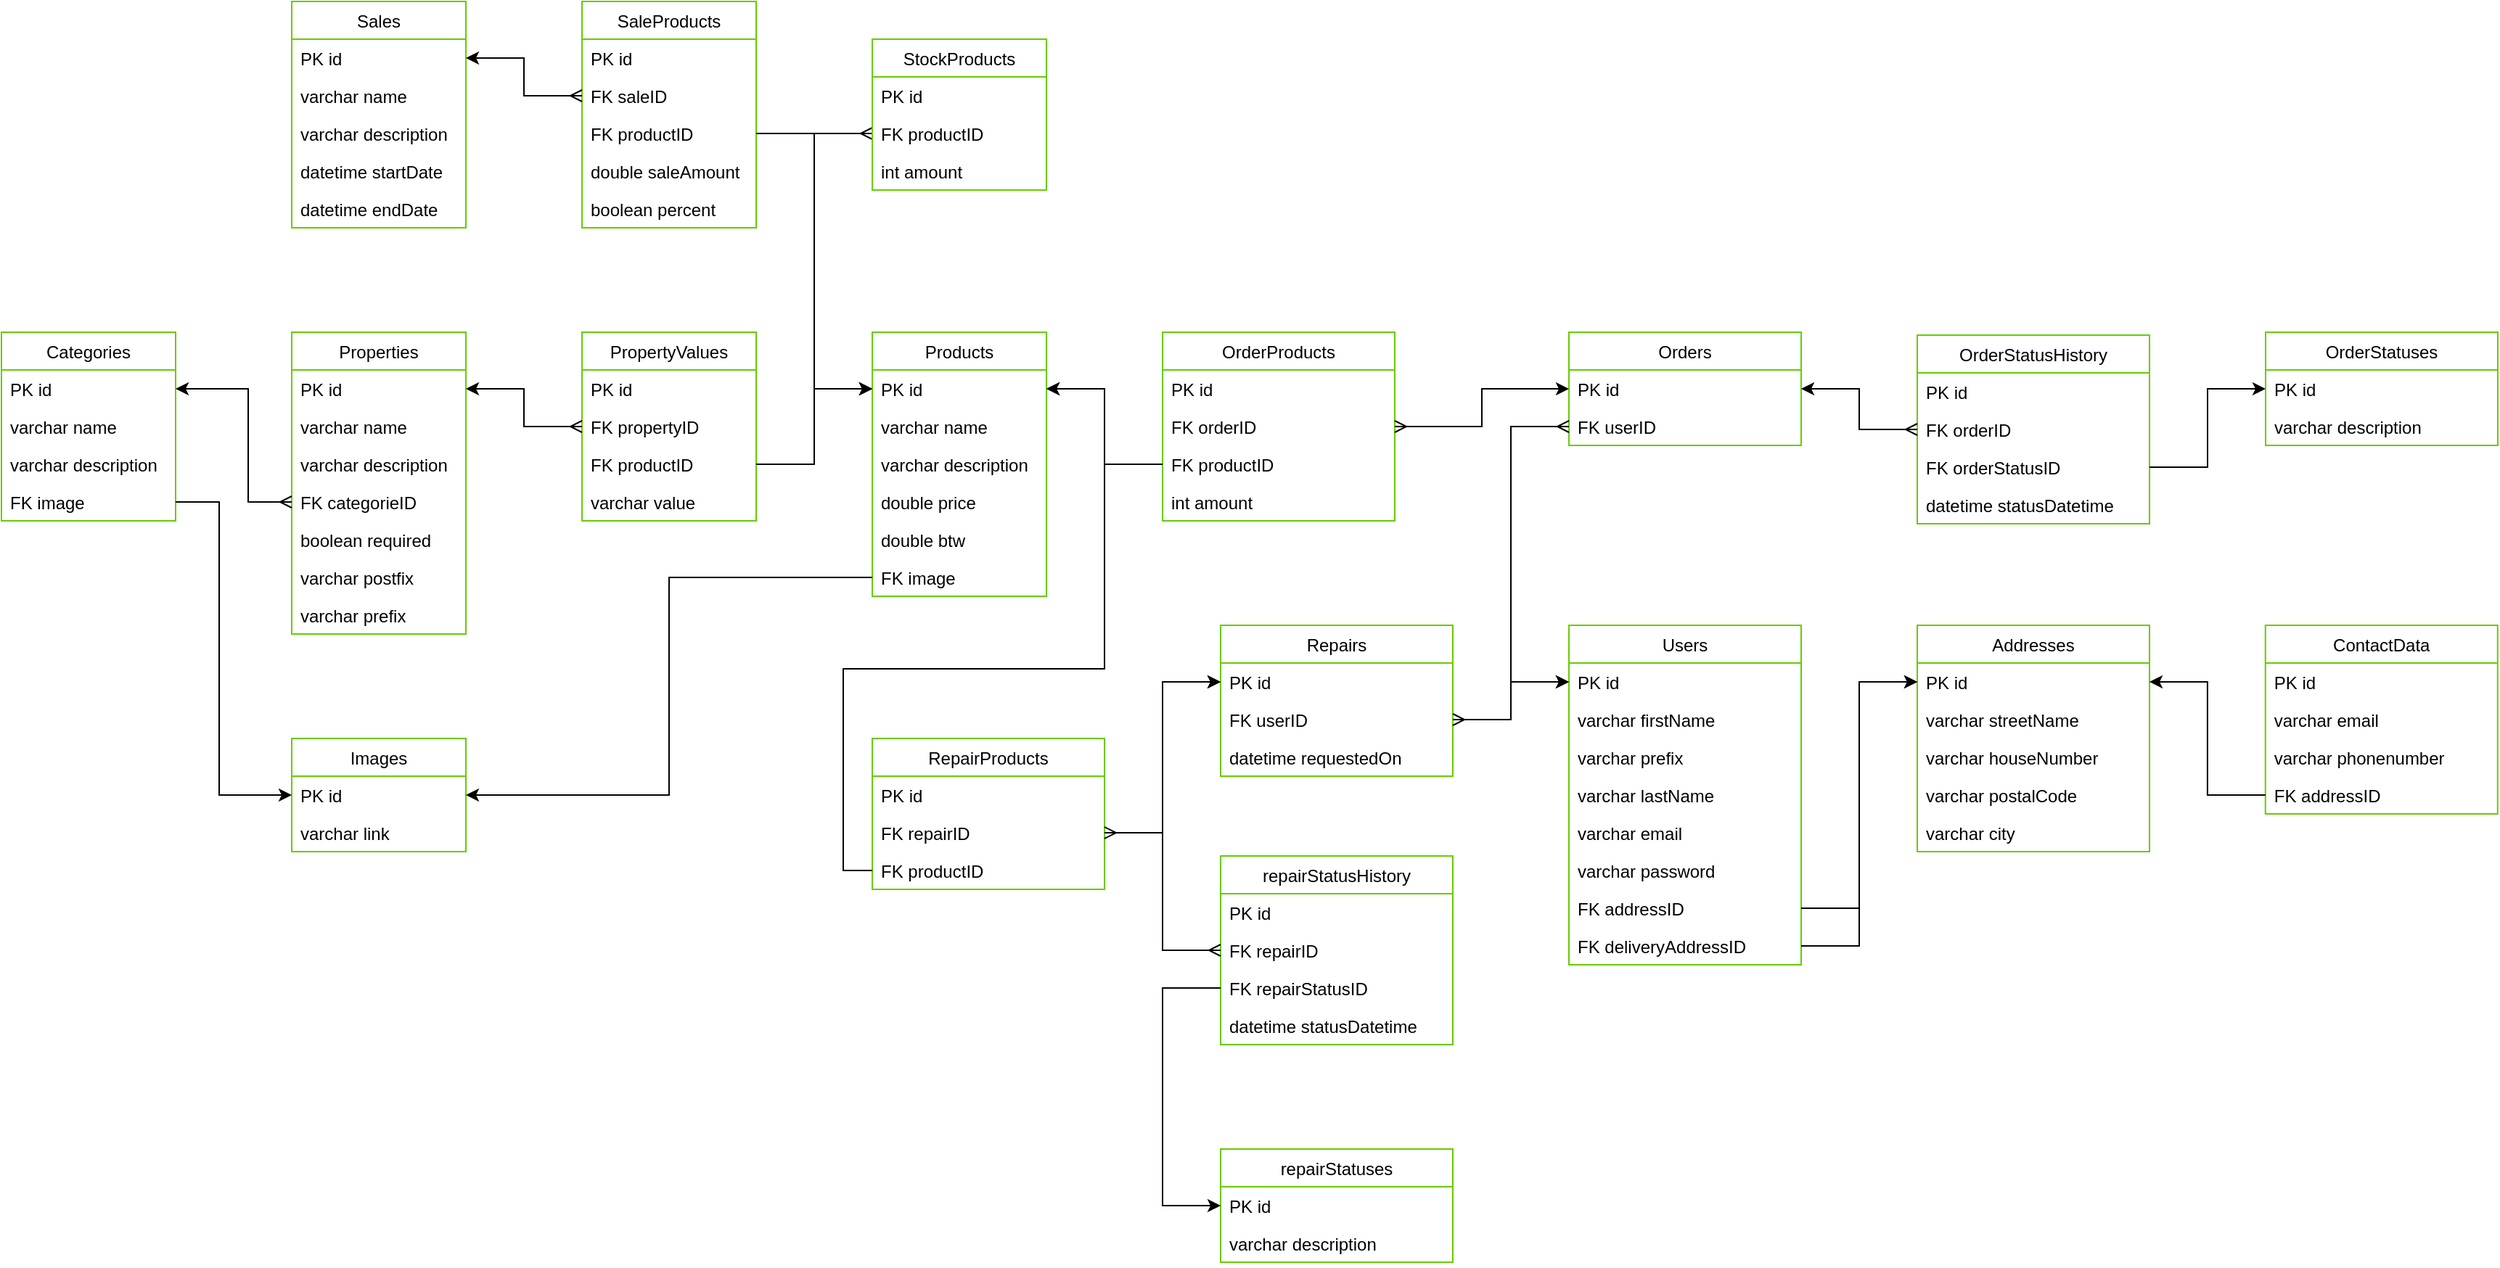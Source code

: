 <mxfile userAgent="Mozilla/5.0 (X11; Linux x86_64) AppleWebKit/537.36 (KHTML, like Gecko) Ubuntu Chromium/65.0.333.181 Chrome/65.0.333.181 Safari/537.36" version="8.5.2" editor="www.draw.io" type="device"><diagram id="7055cc22-c529-ed6d-4643-c22b1afa8b09" name="Page-1"><mxGraphModel dx="1359" dy="705" grid="1" gridSize="10" guides="1" tooltips="1" connect="1" arrows="1" fold="1" page="1" pageScale="1" pageWidth="850" pageHeight="1100" background="#ffffff" math="0" shadow="0"><root><mxCell id="0"/><mxCell id="1" parent="0"/><mxCell id="2" value="Products" style="swimlane;fontStyle=0;childLayout=stackLayout;horizontal=1;startSize=26;fillColor=none;horizontalStack=0;resizeParent=1;resizeParentMax=0;resizeLast=0;collapsible=1;marginBottom=0;swimlaneFillColor=#ffffff;labelBackgroundColor=none;strokeColor=#66CC00;fontColor=#000000;align=center;html=0;" parent="1" vertex="1"><mxGeometry x="680" y="598" width="120" height="182" as="geometry"/></mxCell><mxCell id="3" value="PK id" style="text;strokeColor=none;fillColor=none;align=left;verticalAlign=top;spacingLeft=4;spacingRight=4;overflow=hidden;rotatable=0;points=[[0,0.5],[1,0.5]];portConstraint=eastwest;" parent="2" vertex="1"><mxGeometry y="26" width="120" height="26" as="geometry"/></mxCell><mxCell id="4" value="varchar name" style="text;strokeColor=none;fillColor=none;align=left;verticalAlign=top;spacingLeft=4;spacingRight=4;overflow=hidden;rotatable=0;points=[[0,0.5],[1,0.5]];portConstraint=eastwest;" parent="2" vertex="1"><mxGeometry y="52" width="120" height="26" as="geometry"/></mxCell><mxCell id="5" value="varchar description" style="text;strokeColor=none;fillColor=none;align=left;verticalAlign=top;spacingLeft=4;spacingRight=4;overflow=hidden;rotatable=0;points=[[0,0.5],[1,0.5]];portConstraint=eastwest;" parent="2" vertex="1"><mxGeometry y="78" width="120" height="26" as="geometry"/></mxCell><mxCell id="7" value="double price" style="text;strokeColor=none;fillColor=none;align=left;verticalAlign=top;spacingLeft=4;spacingRight=4;overflow=hidden;rotatable=0;points=[[0,0.5],[1,0.5]];portConstraint=eastwest;" parent="2" vertex="1"><mxGeometry y="104" width="120" height="26" as="geometry"/></mxCell><mxCell id="169" value="double btw" style="text;strokeColor=none;fillColor=none;align=left;verticalAlign=top;spacingLeft=4;spacingRight=4;overflow=hidden;rotatable=0;points=[[0,0.5],[1,0.5]];portConstraint=eastwest;" parent="2" vertex="1"><mxGeometry y="130" width="120" height="26" as="geometry"/></mxCell><mxCell id="184" value="FK image" style="text;strokeColor=none;fillColor=none;align=left;verticalAlign=top;spacingLeft=4;spacingRight=4;overflow=hidden;rotatable=0;points=[[0,0.5],[1,0.5]];portConstraint=eastwest;" parent="2" vertex="1"><mxGeometry y="156" width="120" height="26" as="geometry"/></mxCell><mxCell id="8" value="Categories" style="swimlane;fontStyle=0;childLayout=stackLayout;horizontal=1;startSize=26;fillColor=none;horizontalStack=0;resizeParent=1;resizeParentMax=0;resizeLast=0;collapsible=1;marginBottom=0;swimlaneFillColor=#ffffff;labelBackgroundColor=none;strokeColor=#66CC00;fontColor=#000000;align=center;html=0;" parent="1" vertex="1"><mxGeometry x="80" y="598" width="120" height="130" as="geometry"/></mxCell><mxCell id="9" value="PK id" style="text;strokeColor=none;fillColor=none;align=left;verticalAlign=top;spacingLeft=4;spacingRight=4;overflow=hidden;rotatable=0;points=[[0,0.5],[1,0.5]];portConstraint=eastwest;" parent="8" vertex="1"><mxGeometry y="26" width="120" height="26" as="geometry"/></mxCell><mxCell id="10" value="varchar name" style="text;strokeColor=none;fillColor=none;align=left;verticalAlign=top;spacingLeft=4;spacingRight=4;overflow=hidden;rotatable=0;points=[[0,0.5],[1,0.5]];portConstraint=eastwest;" parent="8" vertex="1"><mxGeometry y="52" width="120" height="26" as="geometry"/></mxCell><mxCell id="11" value="varchar description" style="text;strokeColor=none;fillColor=none;align=left;verticalAlign=top;spacingLeft=4;spacingRight=4;overflow=hidden;rotatable=0;points=[[0,0.5],[1,0.5]];portConstraint=eastwest;" parent="8" vertex="1"><mxGeometry y="78" width="120" height="26" as="geometry"/></mxCell><mxCell id="191" value="FK image&#10;" style="text;strokeColor=none;fillColor=none;align=left;verticalAlign=top;spacingLeft=4;spacingRight=4;overflow=hidden;rotatable=0;points=[[0,0.5],[1,0.5]];portConstraint=eastwest;" parent="8" vertex="1"><mxGeometry y="104" width="120" height="26" as="geometry"/></mxCell><mxCell id="15" value="Properties" style="swimlane;fontStyle=0;childLayout=stackLayout;horizontal=1;startSize=26;fillColor=none;horizontalStack=0;resizeParent=1;resizeParentMax=0;resizeLast=0;collapsible=1;marginBottom=0;swimlaneFillColor=#ffffff;labelBackgroundColor=none;strokeColor=#66CC00;fontColor=#000000;align=center;html=0;" parent="1" vertex="1"><mxGeometry x="280" y="598" width="120" height="208" as="geometry"/></mxCell><mxCell id="16" value="PK id" style="text;strokeColor=none;fillColor=none;align=left;verticalAlign=top;spacingLeft=4;spacingRight=4;overflow=hidden;rotatable=0;points=[[0,0.5],[1,0.5]];portConstraint=eastwest;" parent="15" vertex="1"><mxGeometry y="26" width="120" height="26" as="geometry"/></mxCell><mxCell id="17" value="varchar name" style="text;strokeColor=none;fillColor=none;align=left;verticalAlign=top;spacingLeft=4;spacingRight=4;overflow=hidden;rotatable=0;points=[[0,0.5],[1,0.5]];portConstraint=eastwest;" parent="15" vertex="1"><mxGeometry y="52" width="120" height="26" as="geometry"/></mxCell><mxCell id="18" value="varchar description" style="text;strokeColor=none;fillColor=none;align=left;verticalAlign=top;spacingLeft=4;spacingRight=4;overflow=hidden;rotatable=0;points=[[0,0.5],[1,0.5]];portConstraint=eastwest;" parent="15" vertex="1"><mxGeometry y="78" width="120" height="26" as="geometry"/></mxCell><mxCell id="19" value="FK categorieID" style="text;strokeColor=none;fillColor=none;align=left;verticalAlign=top;spacingLeft=4;spacingRight=4;overflow=hidden;rotatable=0;points=[[0,0.5],[1,0.5]];portConstraint=eastwest;" parent="15" vertex="1"><mxGeometry y="104" width="120" height="26" as="geometry"/></mxCell><mxCell id="94" value="boolean required" style="text;strokeColor=none;fillColor=none;align=left;verticalAlign=top;spacingLeft=4;spacingRight=4;overflow=hidden;rotatable=0;points=[[0,0.5],[1,0.5]];portConstraint=eastwest;" parent="15" vertex="1"><mxGeometry y="130" width="120" height="26" as="geometry"/></mxCell><mxCell id="183" value="varchar postfix" style="text;strokeColor=none;fillColor=none;align=left;verticalAlign=top;spacingLeft=4;spacingRight=4;overflow=hidden;rotatable=0;points=[[0,0.5],[1,0.5]];portConstraint=eastwest;" parent="15" vertex="1"><mxGeometry y="156" width="120" height="26" as="geometry"/></mxCell><mxCell id="185" value="varchar prefix" style="text;strokeColor=none;fillColor=none;align=left;verticalAlign=top;spacingLeft=4;spacingRight=4;overflow=hidden;rotatable=0;points=[[0,0.5],[1,0.5]];portConstraint=eastwest;" parent="15" vertex="1"><mxGeometry y="182" width="120" height="26" as="geometry"/></mxCell><mxCell id="21" value="PropertyValues" style="swimlane;fontStyle=0;childLayout=stackLayout;horizontal=1;startSize=26;fillColor=none;horizontalStack=0;resizeParent=1;resizeParentMax=0;resizeLast=0;collapsible=1;marginBottom=0;swimlaneFillColor=#ffffff;labelBackgroundColor=none;strokeColor=#66CC00;fontColor=#000000;align=center;html=0;" parent="1" vertex="1"><mxGeometry x="480" y="598" width="120" height="130" as="geometry"/></mxCell><mxCell id="22" value="PK id" style="text;strokeColor=none;fillColor=none;align=left;verticalAlign=top;spacingLeft=4;spacingRight=4;overflow=hidden;rotatable=0;points=[[0,0.5],[1,0.5]];portConstraint=eastwest;" parent="21" vertex="1"><mxGeometry y="26" width="120" height="26" as="geometry"/></mxCell><mxCell id="23" value="FK propertyID" style="text;strokeColor=none;fillColor=none;align=left;verticalAlign=top;spacingLeft=4;spacingRight=4;overflow=hidden;rotatable=0;points=[[0,0.5],[1,0.5]];portConstraint=eastwest;" parent="21" vertex="1"><mxGeometry y="52" width="120" height="26" as="geometry"/></mxCell><mxCell id="24" value="FK productID" style="text;strokeColor=none;fillColor=none;align=left;verticalAlign=top;spacingLeft=4;spacingRight=4;overflow=hidden;rotatable=0;points=[[0,0.5],[1,0.5]];portConstraint=eastwest;" parent="21" vertex="1"><mxGeometry y="78" width="120" height="26" as="geometry"/></mxCell><mxCell id="26" value="varchar value" style="text;strokeColor=none;fillColor=none;align=left;verticalAlign=top;spacingLeft=4;spacingRight=4;overflow=hidden;rotatable=0;points=[[0,0.5],[1,0.5]];portConstraint=eastwest;" parent="21" vertex="1"><mxGeometry y="104" width="120" height="26" as="geometry"/></mxCell><mxCell id="28" value="" style="edgeStyle=orthogonalEdgeStyle;rounded=0;html=1;startArrow=ERmany;startFill=0;endArrow=classic;endFill=1;jettySize=auto;orthogonalLoop=1;fontColor=#000000;exitX=0;exitY=0.5;entryX=1;entryY=0.5;" parent="1" source="19" target="9" edge="1"><mxGeometry relative="1" as="geometry"><Array as="points"><mxPoint x="250" y="715"/><mxPoint x="250" y="637"/></Array></mxGeometry></mxCell><mxCell id="29" value="" style="edgeStyle=orthogonalEdgeStyle;rounded=0;html=1;startArrow=ERmany;startFill=0;endArrow=classic;endFill=1;jettySize=auto;orthogonalLoop=1;fontColor=#000000;entryX=1;entryY=0.5;" parent="1" source="23" target="16" edge="1"><mxGeometry relative="1" as="geometry"/></mxCell><mxCell id="31" value="" style="edgeStyle=orthogonalEdgeStyle;rounded=0;html=1;startArrow=none;startFill=0;endArrow=classic;endFill=1;jettySize=auto;orthogonalLoop=1;fontColor=#000000;entryX=0;entryY=0.5;" parent="1" source="24" target="3" edge="1"><mxGeometry relative="1" as="geometry"/></mxCell><mxCell id="32" value="Users" style="swimlane;fontStyle=0;childLayout=stackLayout;horizontal=1;startSize=26;fillColor=none;horizontalStack=0;resizeParent=1;resizeParentMax=0;resizeLast=0;collapsible=1;marginBottom=0;swimlaneFillColor=#ffffff;labelBackgroundColor=none;strokeColor=#66CC00;fontColor=#000000;align=center;html=0;" parent="1" vertex="1"><mxGeometry x="1160" y="800" width="160" height="234" as="geometry"/></mxCell><mxCell id="33" value="PK id" style="text;strokeColor=none;fillColor=none;align=left;verticalAlign=top;spacingLeft=4;spacingRight=4;overflow=hidden;rotatable=0;points=[[0,0.5],[1,0.5]];portConstraint=eastwest;" parent="32" vertex="1"><mxGeometry y="26" width="160" height="26" as="geometry"/></mxCell><mxCell id="34" value="varchar firstName" style="text;strokeColor=none;fillColor=none;align=left;verticalAlign=top;spacingLeft=4;spacingRight=4;overflow=hidden;rotatable=0;points=[[0,0.5],[1,0.5]];portConstraint=eastwest;" parent="32" vertex="1"><mxGeometry y="52" width="160" height="26" as="geometry"/></mxCell><mxCell id="36" value="varchar prefix" style="text;strokeColor=none;fillColor=none;align=left;verticalAlign=top;spacingLeft=4;spacingRight=4;overflow=hidden;rotatable=0;points=[[0,0.5],[1,0.5]];portConstraint=eastwest;" parent="32" vertex="1"><mxGeometry y="78" width="160" height="26" as="geometry"/></mxCell><mxCell id="37" value="varchar lastName" style="text;strokeColor=none;fillColor=none;align=left;verticalAlign=top;spacingLeft=4;spacingRight=4;overflow=hidden;rotatable=0;points=[[0,0.5],[1,0.5]];portConstraint=eastwest;" parent="32" vertex="1"><mxGeometry y="104" width="160" height="26" as="geometry"/></mxCell><mxCell id="38" value="varchar email" style="text;strokeColor=none;fillColor=none;align=left;verticalAlign=top;spacingLeft=4;spacingRight=4;overflow=hidden;rotatable=0;points=[[0,0.5],[1,0.5]];portConstraint=eastwest;" parent="32" vertex="1"><mxGeometry y="130" width="160" height="26" as="geometry"/></mxCell><mxCell id="86" value="varchar password" style="text;strokeColor=none;fillColor=none;align=left;verticalAlign=top;spacingLeft=4;spacingRight=4;overflow=hidden;rotatable=0;points=[[0,0.5],[1,0.5]];portConstraint=eastwest;" parent="32" vertex="1"><mxGeometry y="156" width="160" height="26" as="geometry"/></mxCell><mxCell id="35" value="FK addressID" style="text;strokeColor=none;fillColor=none;align=left;verticalAlign=top;spacingLeft=4;spacingRight=4;overflow=hidden;rotatable=0;points=[[0,0.5],[1,0.5]];portConstraint=eastwest;" parent="32" vertex="1"><mxGeometry y="182" width="160" height="26" as="geometry"/></mxCell><mxCell id="42" value="FK deliveryAddressID" style="text;strokeColor=none;fillColor=none;align=left;verticalAlign=top;spacingLeft=4;spacingRight=4;overflow=hidden;rotatable=0;points=[[0,0.5],[1,0.5]];portConstraint=eastwest;" parent="32" vertex="1"><mxGeometry y="208" width="160" height="26" as="geometry"/></mxCell><mxCell id="43" value="Addresses" style="swimlane;fontStyle=0;childLayout=stackLayout;horizontal=1;startSize=26;fillColor=none;horizontalStack=0;resizeParent=1;resizeParentMax=0;resizeLast=0;collapsible=1;marginBottom=0;swimlaneFillColor=#ffffff;labelBackgroundColor=none;strokeColor=#66CC00;fontColor=#000000;align=center;html=0;" parent="1" vertex="1"><mxGeometry x="1400" y="800" width="160" height="156" as="geometry"/></mxCell><mxCell id="44" value="PK id" style="text;strokeColor=none;fillColor=none;align=left;verticalAlign=top;spacingLeft=4;spacingRight=4;overflow=hidden;rotatable=0;points=[[0,0.5],[1,0.5]];portConstraint=eastwest;" parent="43" vertex="1"><mxGeometry y="26" width="160" height="26" as="geometry"/></mxCell><mxCell id="45" value="varchar streetName" style="text;strokeColor=none;fillColor=none;align=left;verticalAlign=top;spacingLeft=4;spacingRight=4;overflow=hidden;rotatable=0;points=[[0,0.5],[1,0.5]];portConstraint=eastwest;" parent="43" vertex="1"><mxGeometry y="52" width="160" height="26" as="geometry"/></mxCell><mxCell id="46" value="varchar houseNumber" style="text;strokeColor=none;fillColor=none;align=left;verticalAlign=top;spacingLeft=4;spacingRight=4;overflow=hidden;rotatable=0;points=[[0,0.5],[1,0.5]];portConstraint=eastwest;" parent="43" vertex="1"><mxGeometry y="78" width="160" height="26" as="geometry"/></mxCell><mxCell id="47" value="varchar postalCode" style="text;strokeColor=none;fillColor=none;align=left;verticalAlign=top;spacingLeft=4;spacingRight=4;overflow=hidden;rotatable=0;points=[[0,0.5],[1,0.5]];portConstraint=eastwest;" parent="43" vertex="1"><mxGeometry y="104" width="160" height="26" as="geometry"/></mxCell><mxCell id="48" value="varchar city" style="text;strokeColor=none;fillColor=none;align=left;verticalAlign=top;spacingLeft=4;spacingRight=4;overflow=hidden;rotatable=0;points=[[0,0.5],[1,0.5]];portConstraint=eastwest;" parent="43" vertex="1"><mxGeometry y="130" width="160" height="26" as="geometry"/></mxCell><mxCell id="54" value="Orders" style="swimlane;fontStyle=0;childLayout=stackLayout;horizontal=1;startSize=26;fillColor=none;horizontalStack=0;resizeParent=1;resizeParentMax=0;resizeLast=0;collapsible=1;marginBottom=0;swimlaneFillColor=#ffffff;labelBackgroundColor=none;strokeColor=#66CC00;fontColor=#000000;align=center;html=0;" parent="1" vertex="1"><mxGeometry x="1160" y="598" width="160" height="78" as="geometry"/></mxCell><mxCell id="55" value="PK id" style="text;strokeColor=none;fillColor=none;align=left;verticalAlign=top;spacingLeft=4;spacingRight=4;overflow=hidden;rotatable=0;points=[[0,0.5],[1,0.5]];portConstraint=eastwest;" parent="54" vertex="1"><mxGeometry y="26" width="160" height="26" as="geometry"/></mxCell><mxCell id="56" value="FK userID" style="text;strokeColor=none;fillColor=none;align=left;verticalAlign=top;spacingLeft=4;spacingRight=4;overflow=hidden;rotatable=0;points=[[0,0.5],[1,0.5]];portConstraint=eastwest;" parent="54" vertex="1"><mxGeometry y="52" width="160" height="26" as="geometry"/></mxCell><mxCell id="62" value="OrderProducts" style="swimlane;fontStyle=0;childLayout=stackLayout;horizontal=1;startSize=26;fillColor=none;horizontalStack=0;resizeParent=1;resizeParentMax=0;resizeLast=0;collapsible=1;marginBottom=0;swimlaneFillColor=#ffffff;labelBackgroundColor=none;strokeColor=#66CC00;fontColor=#000000;align=center;html=0;" parent="1" vertex="1"><mxGeometry x="880" y="598" width="160" height="130" as="geometry"/></mxCell><mxCell id="63" value="PK id" style="text;strokeColor=none;fillColor=none;align=left;verticalAlign=top;spacingLeft=4;spacingRight=4;overflow=hidden;rotatable=0;points=[[0,0.5],[1,0.5]];portConstraint=eastwest;" parent="62" vertex="1"><mxGeometry y="26" width="160" height="26" as="geometry"/></mxCell><mxCell id="64" value="FK orderID" style="text;strokeColor=none;fillColor=none;align=left;verticalAlign=top;spacingLeft=4;spacingRight=4;overflow=hidden;rotatable=0;points=[[0,0.5],[1,0.5]];portConstraint=eastwest;" parent="62" vertex="1"><mxGeometry y="52" width="160" height="26" as="geometry"/></mxCell><mxCell id="65" value="FK productID" style="text;strokeColor=none;fillColor=none;align=left;verticalAlign=top;spacingLeft=4;spacingRight=4;overflow=hidden;rotatable=0;points=[[0,0.5],[1,0.5]];portConstraint=eastwest;" parent="62" vertex="1"><mxGeometry y="78" width="160" height="26" as="geometry"/></mxCell><mxCell id="78" value="int amount" style="text;strokeColor=none;fillColor=none;align=left;verticalAlign=top;spacingLeft=4;spacingRight=4;overflow=hidden;rotatable=0;points=[[0,0.5],[1,0.5]];portConstraint=eastwest;" parent="62" vertex="1"><mxGeometry y="104" width="160" height="26" as="geometry"/></mxCell><mxCell id="79" value="OrderStatuses" style="swimlane;fontStyle=0;childLayout=stackLayout;horizontal=1;startSize=26;fillColor=none;horizontalStack=0;resizeParent=1;resizeParentMax=0;resizeLast=0;collapsible=1;marginBottom=0;swimlaneFillColor=#ffffff;labelBackgroundColor=none;strokeColor=#66CC00;fontColor=#000000;align=center;html=0;" parent="1" vertex="1"><mxGeometry x="1640" y="598" width="160" height="78" as="geometry"/></mxCell><mxCell id="80" value="PK id" style="text;strokeColor=none;fillColor=none;align=left;verticalAlign=top;spacingLeft=4;spacingRight=4;overflow=hidden;rotatable=0;points=[[0,0.5],[1,0.5]];portConstraint=eastwest;" parent="79" vertex="1"><mxGeometry y="26" width="160" height="26" as="geometry"/></mxCell><mxCell id="81" value="varchar description" style="text;strokeColor=none;fillColor=none;align=left;verticalAlign=top;spacingLeft=4;spacingRight=4;overflow=hidden;rotatable=0;points=[[0,0.5],[1,0.5]];portConstraint=eastwest;" parent="79" vertex="1"><mxGeometry y="52" width="160" height="26" as="geometry"/></mxCell><mxCell id="87" value="OrderStatusHistory" style="swimlane;fontStyle=0;childLayout=stackLayout;horizontal=1;startSize=26;fillColor=none;horizontalStack=0;resizeParent=1;resizeParentMax=0;resizeLast=0;collapsible=1;marginBottom=0;swimlaneFillColor=#ffffff;labelBackgroundColor=none;strokeColor=#66CC00;fontColor=#000000;align=center;html=0;" parent="1" vertex="1"><mxGeometry x="1400" y="600" width="160" height="130" as="geometry"/></mxCell><mxCell id="88" value="PK id" style="text;strokeColor=none;fillColor=none;align=left;verticalAlign=top;spacingLeft=4;spacingRight=4;overflow=hidden;rotatable=0;points=[[0,0.5],[1,0.5]];portConstraint=eastwest;" parent="87" vertex="1"><mxGeometry y="26" width="160" height="26" as="geometry"/></mxCell><mxCell id="91" value="FK orderID" style="text;strokeColor=none;fillColor=none;align=left;verticalAlign=top;spacingLeft=4;spacingRight=4;overflow=hidden;rotatable=0;points=[[0,0.5],[1,0.5]];portConstraint=eastwest;" parent="87" vertex="1"><mxGeometry y="52" width="160" height="26" as="geometry"/></mxCell><mxCell id="90" value="FK orderStatusID" style="text;strokeColor=none;fillColor=none;align=left;verticalAlign=top;spacingLeft=4;spacingRight=4;overflow=hidden;rotatable=0;points=[[0,0.5],[1,0.5]];portConstraint=eastwest;" parent="87" vertex="1"><mxGeometry y="78" width="160" height="26" as="geometry"/></mxCell><mxCell id="89" value="datetime statusDatetime" style="text;strokeColor=none;fillColor=none;align=left;verticalAlign=top;spacingLeft=4;spacingRight=4;overflow=hidden;rotatable=0;points=[[0,0.5],[1,0.5]];portConstraint=eastwest;" parent="87" vertex="1"><mxGeometry y="104" width="160" height="26" as="geometry"/></mxCell><mxCell id="95" value="" style="edgeStyle=orthogonalEdgeStyle;rounded=0;html=1;startArrow=none;startFill=0;endArrow=classic;endFill=1;jettySize=auto;orthogonalLoop=1;fontColor=#000000;entryX=0;entryY=0.5;" parent="1" source="35" target="44" edge="1"><mxGeometry relative="1" as="geometry"/></mxCell><mxCell id="96" value="" style="edgeStyle=orthogonalEdgeStyle;rounded=0;html=1;startArrow=none;startFill=0;endArrow=classic;endFill=1;jettySize=auto;orthogonalLoop=1;fontColor=#000000;entryX=0;entryY=0.5;" parent="1" source="42" target="44" edge="1"><mxGeometry relative="1" as="geometry"/></mxCell><mxCell id="148" value="" style="edgeStyle=orthogonalEdgeStyle;rounded=0;html=1;startArrow=ERmany;startFill=0;endArrow=classic;endFill=1;jettySize=auto;orthogonalLoop=1;fontColor=#000000;exitX=0;exitY=0.5;entryX=0;entryY=0.5;" parent="1" source="105" target="3" edge="1"><mxGeometry relative="1" as="geometry"><mxPoint x="620" y="550" as="targetPoint"/><Array as="points"><mxPoint x="640" y="461"/><mxPoint x="640" y="637"/></Array></mxGeometry></mxCell><mxCell id="103" value="StockProducts" style="swimlane;fontStyle=0;childLayout=stackLayout;horizontal=1;startSize=26;fillColor=none;horizontalStack=0;resizeParent=1;resizeParentMax=0;resizeLast=0;collapsible=1;marginBottom=0;swimlaneFillColor=#ffffff;labelBackgroundColor=none;strokeColor=#66CC00;fontColor=#000000;align=center;html=0;" parent="1" vertex="1"><mxGeometry x="680" y="396" width="120" height="104" as="geometry"/></mxCell><mxCell id="104" value="PK id" style="text;strokeColor=none;fillColor=none;align=left;verticalAlign=top;spacingLeft=4;spacingRight=4;overflow=hidden;rotatable=0;points=[[0,0.5],[1,0.5]];portConstraint=eastwest;" parent="103" vertex="1"><mxGeometry y="26" width="120" height="26" as="geometry"/></mxCell><mxCell id="105" value="FK productID" style="text;strokeColor=none;fillColor=none;align=left;verticalAlign=top;spacingLeft=4;spacingRight=4;overflow=hidden;rotatable=0;points=[[0,0.5],[1,0.5]];portConstraint=eastwest;" parent="103" vertex="1"><mxGeometry y="52" width="120" height="26" as="geometry"/></mxCell><mxCell id="106" value="int amount" style="text;strokeColor=none;fillColor=none;align=left;verticalAlign=top;spacingLeft=4;spacingRight=4;overflow=hidden;rotatable=0;points=[[0,0.5],[1,0.5]];portConstraint=eastwest;" parent="103" vertex="1"><mxGeometry y="78" width="120" height="26" as="geometry"/></mxCell><mxCell id="114" value="Repairs" style="swimlane;fontStyle=0;childLayout=stackLayout;horizontal=1;startSize=26;fillColor=none;horizontalStack=0;resizeParent=1;resizeParentMax=0;resizeLast=0;collapsible=1;marginBottom=0;swimlaneFillColor=#ffffff;labelBackgroundColor=none;strokeColor=#66CC00;fontColor=#000000;align=center;html=0;" parent="1" vertex="1"><mxGeometry x="920" y="800" width="160" height="104" as="geometry"/></mxCell><mxCell id="115" value="PK id" style="text;strokeColor=none;fillColor=none;align=left;verticalAlign=top;spacingLeft=4;spacingRight=4;overflow=hidden;rotatable=0;points=[[0,0.5],[1,0.5]];portConstraint=eastwest;" parent="114" vertex="1"><mxGeometry y="26" width="160" height="26" as="geometry"/></mxCell><mxCell id="122" value="FK userID" style="text;strokeColor=none;fillColor=none;align=left;verticalAlign=top;spacingLeft=4;spacingRight=4;overflow=hidden;rotatable=0;points=[[0,0.5],[1,0.5]];portConstraint=eastwest;" parent="114" vertex="1"><mxGeometry y="52" width="160" height="26" as="geometry"/></mxCell><mxCell id="116" value="datetime requestedOn" style="text;strokeColor=none;fillColor=none;align=left;verticalAlign=top;spacingLeft=4;spacingRight=4;overflow=hidden;rotatable=0;points=[[0,0.5],[1,0.5]];portConstraint=eastwest;" parent="114" vertex="1"><mxGeometry y="78" width="160" height="26" as="geometry"/></mxCell><mxCell id="118" value="RepairProducts" style="swimlane;fontStyle=0;childLayout=stackLayout;horizontal=1;startSize=26;fillColor=none;horizontalStack=0;resizeParent=1;resizeParentMax=0;resizeLast=0;collapsible=1;marginBottom=0;swimlaneFillColor=#ffffff;labelBackgroundColor=none;strokeColor=#66CC00;fontColor=#000000;align=center;html=0;" parent="1" vertex="1"><mxGeometry x="680" y="878" width="160" height="104" as="geometry"/></mxCell><mxCell id="119" value="PK id" style="text;strokeColor=none;fillColor=none;align=left;verticalAlign=top;spacingLeft=4;spacingRight=4;overflow=hidden;rotatable=0;points=[[0,0.5],[1,0.5]];portConstraint=eastwest;" parent="118" vertex="1"><mxGeometry y="26" width="160" height="26" as="geometry"/></mxCell><mxCell id="120" value="FK repairID" style="text;strokeColor=none;fillColor=none;align=left;verticalAlign=top;spacingLeft=4;spacingRight=4;overflow=hidden;rotatable=0;points=[[0,0.5],[1,0.5]];portConstraint=eastwest;" parent="118" vertex="1"><mxGeometry y="52" width="160" height="26" as="geometry"/></mxCell><mxCell id="121" value="FK productID" style="text;strokeColor=none;fillColor=none;align=left;verticalAlign=top;spacingLeft=4;spacingRight=4;overflow=hidden;rotatable=0;points=[[0,0.5],[1,0.5]];portConstraint=eastwest;" parent="118" vertex="1"><mxGeometry y="78" width="160" height="26" as="geometry"/></mxCell><mxCell id="123" value="repairStatusHistory" style="swimlane;fontStyle=0;childLayout=stackLayout;horizontal=1;startSize=26;fillColor=none;horizontalStack=0;resizeParent=1;resizeParentMax=0;resizeLast=0;collapsible=1;marginBottom=0;swimlaneFillColor=#ffffff;labelBackgroundColor=none;strokeColor=#66CC00;fontColor=#000000;align=center;html=0;" parent="1" vertex="1"><mxGeometry x="920" y="959" width="160" height="130" as="geometry"/></mxCell><mxCell id="124" value="PK id" style="text;strokeColor=none;fillColor=none;align=left;verticalAlign=top;spacingLeft=4;spacingRight=4;overflow=hidden;rotatable=0;points=[[0,0.5],[1,0.5]];portConstraint=eastwest;" parent="123" vertex="1"><mxGeometry y="26" width="160" height="26" as="geometry"/></mxCell><mxCell id="125" value="FK repairID" style="text;strokeColor=none;fillColor=none;align=left;verticalAlign=top;spacingLeft=4;spacingRight=4;overflow=hidden;rotatable=0;points=[[0,0.5],[1,0.5]];portConstraint=eastwest;" parent="123" vertex="1"><mxGeometry y="52" width="160" height="26" as="geometry"/></mxCell><mxCell id="126" value="FK repairStatusID" style="text;strokeColor=none;fillColor=none;align=left;verticalAlign=top;spacingLeft=4;spacingRight=4;overflow=hidden;rotatable=0;points=[[0,0.5],[1,0.5]];portConstraint=eastwest;" parent="123" vertex="1"><mxGeometry y="78" width="160" height="26" as="geometry"/></mxCell><mxCell id="127" value="datetime statusDatetime" style="text;strokeColor=none;fillColor=none;align=left;verticalAlign=top;spacingLeft=4;spacingRight=4;overflow=hidden;rotatable=0;points=[[0,0.5],[1,0.5]];portConstraint=eastwest;" parent="123" vertex="1"><mxGeometry y="104" width="160" height="26" as="geometry"/></mxCell><mxCell id="134" value="repairStatuses" style="swimlane;fontStyle=0;childLayout=stackLayout;horizontal=1;startSize=26;fillColor=none;horizontalStack=0;resizeParent=1;resizeParentMax=0;resizeLast=0;collapsible=1;marginBottom=0;swimlaneFillColor=#ffffff;labelBackgroundColor=none;strokeColor=#66CC00;fontColor=#000000;align=center;html=0;" parent="1" vertex="1"><mxGeometry x="920" y="1161" width="160" height="78" as="geometry"/></mxCell><mxCell id="135" value="PK id" style="text;strokeColor=none;fillColor=none;align=left;verticalAlign=top;spacingLeft=4;spacingRight=4;overflow=hidden;rotatable=0;points=[[0,0.5],[1,0.5]];portConstraint=eastwest;" parent="134" vertex="1"><mxGeometry y="26" width="160" height="26" as="geometry"/></mxCell><mxCell id="136" value="varchar description" style="text;strokeColor=none;fillColor=none;align=left;verticalAlign=top;spacingLeft=4;spacingRight=4;overflow=hidden;rotatable=0;points=[[0,0.5],[1,0.5]];portConstraint=eastwest;" parent="134" vertex="1"><mxGeometry y="52" width="160" height="26" as="geometry"/></mxCell><mxCell id="142" value="" style="edgeStyle=orthogonalEdgeStyle;rounded=0;html=1;startArrow=none;startFill=0;endArrow=classic;endFill=1;jettySize=auto;orthogonalLoop=1;fontColor=#000000;entryX=1;entryY=0.5;" parent="1" source="65" target="3" edge="1"><mxGeometry relative="1" as="geometry"/></mxCell><mxCell id="143" style="edgeStyle=orthogonalEdgeStyle;rounded=0;html=1;startArrow=ERmany;startFill=0;endArrow=classic;endFill=1;jettySize=auto;orthogonalLoop=1;fontColor=#000000;entryX=0;entryY=0.5;" parent="1" source="64" target="55" edge="1"><mxGeometry relative="1" as="geometry"><mxPoint x="1060" y="663.0" as="targetPoint"/></mxGeometry></mxCell><mxCell id="150" style="edgeStyle=orthogonalEdgeStyle;rounded=0;html=1;startArrow=ERmany;startFill=0;endArrow=classic;endFill=1;jettySize=auto;orthogonalLoop=1;fontColor=#000000;entryX=0;entryY=0.5;exitX=0;exitY=0.5;" parent="1" source="56" target="33" edge="1"><mxGeometry relative="1" as="geometry"><mxPoint x="1170.167" y="647.167" as="targetPoint"/><mxPoint x="1090" y="673" as="sourcePoint"/><Array as="points"><mxPoint x="1120" y="663"/><mxPoint x="1120" y="839"/></Array></mxGeometry></mxCell><mxCell id="151" value="" style="edgeStyle=orthogonalEdgeStyle;rounded=0;html=1;startArrow=ERmany;startFill=0;endArrow=classic;endFill=1;jettySize=auto;orthogonalLoop=1;fontColor=#000000;entryX=1;entryY=0.5;" parent="1" source="91" target="55" edge="1"><mxGeometry relative="1" as="geometry"/></mxCell><mxCell id="153" value="" style="edgeStyle=orthogonalEdgeStyle;rounded=0;html=1;startArrow=none;startFill=0;endArrow=classic;endFill=1;jettySize=auto;orthogonalLoop=1;fontColor=#000000;exitX=1;exitY=0.5;" parent="1" source="90" target="80" edge="1"><mxGeometry relative="1" as="geometry"/></mxCell><mxCell id="154" value="" style="edgeStyle=orthogonalEdgeStyle;rounded=0;html=1;startArrow=ERmany;startFill=0;endArrow=classic;endFill=1;jettySize=auto;orthogonalLoop=1;fontColor=#000000;entryX=0;entryY=0.5;" parent="1" source="120" target="115" edge="1"><mxGeometry relative="1" as="geometry"/></mxCell><mxCell id="156" value="" style="edgeStyle=orthogonalEdgeStyle;rounded=0;html=1;startArrow=none;startFill=0;endArrow=classic;endFill=1;jettySize=auto;orthogonalLoop=1;fontColor=#000000;entryX=1;entryY=0.5;" parent="1" target="3" edge="1"><mxGeometry relative="1" as="geometry"><mxPoint x="680" y="969" as="sourcePoint"/><mxPoint x="660" y="720" as="targetPoint"/><Array as="points"><mxPoint x="660" y="969"/><mxPoint x="660" y="830"/><mxPoint x="840" y="830"/><mxPoint x="840" y="637"/></Array></mxGeometry></mxCell><mxCell id="158" value="" style="edgeStyle=orthogonalEdgeStyle;rounded=0;html=1;startArrow=ERmany;startFill=0;endArrow=classic;endFill=1;jettySize=auto;orthogonalLoop=1;fontColor=#000000;entryX=0;entryY=0.5;exitX=1;exitY=0.5;" parent="1" source="122" target="33" edge="1"><mxGeometry relative="1" as="geometry"><mxPoint x="850.0" y="874.667" as="sourcePoint"/><mxPoint x="930.167" y="848.833" as="targetPoint"/><Array as="points"><mxPoint x="1120" y="865"/><mxPoint x="1120" y="839"/></Array></mxGeometry></mxCell><mxCell id="159" value="" style="edgeStyle=orthogonalEdgeStyle;rounded=0;html=1;startArrow=ERmany;startFill=0;endArrow=classic;endFill=1;jettySize=auto;orthogonalLoop=1;fontColor=#000000;entryX=0;entryY=0.5;" parent="1" source="125" target="115" edge="1"><mxGeometry relative="1" as="geometry"><Array as="points"><mxPoint x="880" y="1024"/><mxPoint x="880" y="839"/></Array></mxGeometry></mxCell><mxCell id="166" value="" style="edgeStyle=orthogonalEdgeStyle;rounded=0;html=1;startArrow=none;startFill=0;endArrow=classic;endFill=1;jettySize=auto;orthogonalLoop=1;fontColor=#000000;exitX=0;exitY=0.5;entryX=0;entryY=0.5;" parent="1" source="126" target="135" edge="1"><mxGeometry relative="1" as="geometry"><Array as="points"><mxPoint x="880" y="1050"/><mxPoint x="880" y="1200"/></Array></mxGeometry></mxCell><mxCell id="170" value="ContactData" style="swimlane;fontStyle=0;childLayout=stackLayout;horizontal=1;startSize=26;fillColor=none;horizontalStack=0;resizeParent=1;resizeParentMax=0;resizeLast=0;collapsible=1;marginBottom=0;swimlaneFillColor=#ffffff;labelBackgroundColor=none;strokeColor=#66CC00;fontColor=#000000;align=center;html=0;" parent="1" vertex="1"><mxGeometry x="1639.882" y="800" width="160" height="130" as="geometry"/></mxCell><mxCell id="171" value="PK id" style="text;strokeColor=none;fillColor=none;align=left;verticalAlign=top;spacingLeft=4;spacingRight=4;overflow=hidden;rotatable=0;points=[[0,0.5],[1,0.5]];portConstraint=eastwest;" parent="170" vertex="1"><mxGeometry y="26" width="160" height="26" as="geometry"/></mxCell><mxCell id="172" value="varchar email" style="text;strokeColor=none;fillColor=none;align=left;verticalAlign=top;spacingLeft=4;spacingRight=4;overflow=hidden;rotatable=0;points=[[0,0.5],[1,0.5]];portConstraint=eastwest;" parent="170" vertex="1"><mxGeometry y="52" width="160" height="26" as="geometry"/></mxCell><mxCell id="174" value="varchar phonenumber&#10;" style="text;strokeColor=none;fillColor=none;align=left;verticalAlign=top;spacingLeft=4;spacingRight=4;overflow=hidden;rotatable=0;points=[[0,0.5],[1,0.5]];portConstraint=eastwest;" parent="170" vertex="1"><mxGeometry y="78" width="160" height="26" as="geometry"/></mxCell><mxCell id="173" value="FK addressID&#10;" style="text;strokeColor=none;fillColor=none;align=left;verticalAlign=top;spacingLeft=4;spacingRight=4;overflow=hidden;rotatable=0;points=[[0,0.5],[1,0.5]];portConstraint=eastwest;" parent="170" vertex="1"><mxGeometry y="104" width="160" height="26" as="geometry"/></mxCell><mxCell id="176" value="" style="edgeStyle=orthogonalEdgeStyle;rounded=0;html=1;jettySize=auto;orthogonalLoop=1;entryX=1;entryY=0.5;" parent="1" source="173" target="44" edge="1"><mxGeometry relative="1" as="geometry"/></mxCell><mxCell id="186" value="Images" style="swimlane;fontStyle=0;childLayout=stackLayout;horizontal=1;startSize=26;fillColor=none;horizontalStack=0;resizeParent=1;resizeParentMax=0;resizeLast=0;collapsible=1;marginBottom=0;swimlaneFillColor=#ffffff;labelBackgroundColor=none;strokeColor=#66CC00;fontColor=#000000;align=center;html=0;" parent="1" vertex="1"><mxGeometry x="280" y="878" width="120" height="78" as="geometry"/></mxCell><mxCell id="187" value="PK id" style="text;strokeColor=none;fillColor=none;align=left;verticalAlign=top;spacingLeft=4;spacingRight=4;overflow=hidden;rotatable=0;points=[[0,0.5],[1,0.5]];portConstraint=eastwest;" parent="186" vertex="1"><mxGeometry y="26" width="120" height="26" as="geometry"/></mxCell><mxCell id="188" value="varchar link" style="text;strokeColor=none;fillColor=none;align=left;verticalAlign=top;spacingLeft=4;spacingRight=4;overflow=hidden;rotatable=0;points=[[0,0.5],[1,0.5]];portConstraint=eastwest;" parent="186" vertex="1"><mxGeometry y="52" width="120" height="26" as="geometry"/></mxCell><mxCell id="194" style="edgeStyle=orthogonalEdgeStyle;rounded=0;html=1;exitX=1;exitY=0.5;entryX=0;entryY=0.5;startArrow=none;startFill=0;jettySize=auto;orthogonalLoop=1;" parent="1" source="191" target="187" edge="1"><mxGeometry relative="1" as="geometry"><Array as="points"><mxPoint x="230" y="715"/><mxPoint x="230" y="917"/></Array></mxGeometry></mxCell><mxCell id="196" style="edgeStyle=orthogonalEdgeStyle;rounded=0;html=1;exitX=0;exitY=0.5;entryX=1;entryY=0.5;startArrow=none;startFill=0;jettySize=auto;orthogonalLoop=1;" parent="1" source="184" target="187" edge="1"><mxGeometry relative="1" as="geometry"/></mxCell><mxCell id="197" value="Sales" style="swimlane;fontStyle=0;childLayout=stackLayout;horizontal=1;startSize=26;fillColor=none;horizontalStack=0;resizeParent=1;resizeParentMax=0;resizeLast=0;collapsible=1;marginBottom=0;swimlaneFillColor=#ffffff;labelBackgroundColor=none;strokeColor=#66CC00;fontColor=#000000;align=center;html=0;" vertex="1" parent="1"><mxGeometry x="280" y="370" width="120" height="156" as="geometry"/></mxCell><mxCell id="198" value="PK id" style="text;strokeColor=none;fillColor=none;align=left;verticalAlign=top;spacingLeft=4;spacingRight=4;overflow=hidden;rotatable=0;points=[[0,0.5],[1,0.5]];portConstraint=eastwest;" vertex="1" parent="197"><mxGeometry y="26" width="120" height="26" as="geometry"/></mxCell><mxCell id="199" value="varchar name" style="text;strokeColor=none;fillColor=none;align=left;verticalAlign=top;spacingLeft=4;spacingRight=4;overflow=hidden;rotatable=0;points=[[0,0.5],[1,0.5]];portConstraint=eastwest;" vertex="1" parent="197"><mxGeometry y="52" width="120" height="26" as="geometry"/></mxCell><mxCell id="200" value="varchar description" style="text;strokeColor=none;fillColor=none;align=left;verticalAlign=top;spacingLeft=4;spacingRight=4;overflow=hidden;rotatable=0;points=[[0,0.5],[1,0.5]];portConstraint=eastwest;" vertex="1" parent="197"><mxGeometry y="78" width="120" height="26" as="geometry"/></mxCell><mxCell id="201" value="datetime startDate" style="text;strokeColor=none;fillColor=none;align=left;verticalAlign=top;spacingLeft=4;spacingRight=4;overflow=hidden;rotatable=0;points=[[0,0.5],[1,0.5]];portConstraint=eastwest;" vertex="1" parent="197"><mxGeometry y="104" width="120" height="26" as="geometry"/></mxCell><mxCell id="202" value="datetime endDate" style="text;strokeColor=none;fillColor=none;align=left;verticalAlign=top;spacingLeft=4;spacingRight=4;overflow=hidden;rotatable=0;points=[[0,0.5],[1,0.5]];portConstraint=eastwest;" vertex="1" parent="197"><mxGeometry y="130" width="120" height="26" as="geometry"/></mxCell><mxCell id="205" value="SaleProducts" style="swimlane;fontStyle=0;childLayout=stackLayout;horizontal=1;startSize=26;fillColor=none;horizontalStack=0;resizeParent=1;resizeParentMax=0;resizeLast=0;collapsible=1;marginBottom=0;swimlaneFillColor=#ffffff;labelBackgroundColor=none;strokeColor=#66CC00;fontColor=#000000;align=center;html=0;" vertex="1" parent="1"><mxGeometry x="480" y="370" width="120" height="156" as="geometry"/></mxCell><mxCell id="206" value="PK id" style="text;strokeColor=none;fillColor=none;align=left;verticalAlign=top;spacingLeft=4;spacingRight=4;overflow=hidden;rotatable=0;points=[[0,0.5],[1,0.5]];portConstraint=eastwest;" vertex="1" parent="205"><mxGeometry y="26" width="120" height="26" as="geometry"/></mxCell><mxCell id="211" value="FK saleID" style="text;strokeColor=none;fillColor=none;align=left;verticalAlign=top;spacingLeft=4;spacingRight=4;overflow=hidden;rotatable=0;points=[[0,0.5],[1,0.5]];portConstraint=eastwest;" vertex="1" parent="205"><mxGeometry y="52" width="120" height="26" as="geometry"/></mxCell><mxCell id="207" value="FK productID" style="text;strokeColor=none;fillColor=none;align=left;verticalAlign=top;spacingLeft=4;spacingRight=4;overflow=hidden;rotatable=0;points=[[0,0.5],[1,0.5]];portConstraint=eastwest;" vertex="1" parent="205"><mxGeometry y="78" width="120" height="26" as="geometry"/></mxCell><mxCell id="208" value="double saleAmount" style="text;strokeColor=none;fillColor=none;align=left;verticalAlign=top;spacingLeft=4;spacingRight=4;overflow=hidden;rotatable=0;points=[[0,0.5],[1,0.5]];portConstraint=eastwest;" vertex="1" parent="205"><mxGeometry y="104" width="120" height="26" as="geometry"/></mxCell><mxCell id="209" value="boolean percent" style="text;strokeColor=none;fillColor=none;align=left;verticalAlign=top;spacingLeft=4;spacingRight=4;overflow=hidden;rotatable=0;points=[[0,0.5],[1,0.5]];portConstraint=eastwest;" vertex="1" parent="205"><mxGeometry y="130" width="120" height="26" as="geometry"/></mxCell><mxCell id="212" value="" style="edgeStyle=orthogonalEdgeStyle;rounded=0;html=1;startArrow=ERmany;startFill=0;jettySize=auto;orthogonalLoop=1;entryX=1;entryY=0.5;" edge="1" parent="1" source="211" target="198"><mxGeometry relative="1" as="geometry"/></mxCell><mxCell id="213" value="" style="edgeStyle=orthogonalEdgeStyle;rounded=0;html=1;startArrow=none;startFill=0;jettySize=auto;orthogonalLoop=1;entryX=0;entryY=0.5;" edge="1" parent="1" source="207" target="3"><mxGeometry relative="1" as="geometry"/></mxCell></root></mxGraphModel></diagram></mxfile>